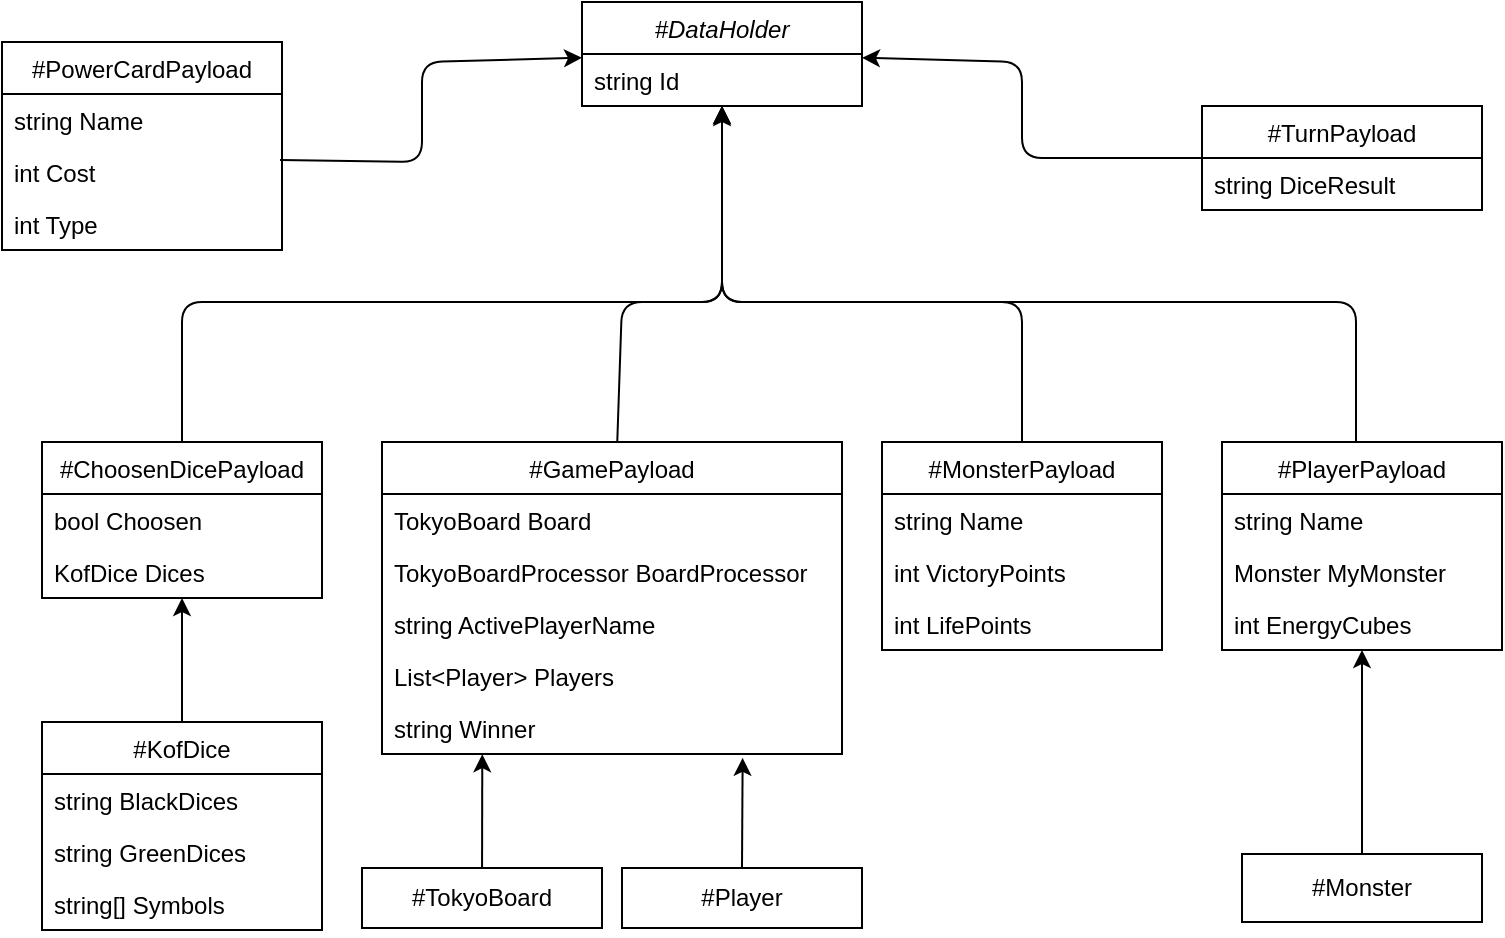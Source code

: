 <mxfile>
    <diagram id="-_Bcv6ZNS8pgz9ajk_WP" name="Page-1">
        <mxGraphModel dx="1178" dy="606" grid="1" gridSize="10" guides="1" tooltips="1" connect="1" arrows="1" fold="1" page="1" pageScale="1" pageWidth="850" pageHeight="1100" math="0" shadow="0">
            <root>
                <mxCell id="0"/>
                <mxCell id="1" parent="0"/>
                <mxCell id="8" value="" style="edgeStyle=none;html=1;entryX=0.5;entryY=0;entryDx=0;entryDy=0;startArrow=classic;startFill=1;endArrow=none;endFill=0;" edge="1" parent="1" source="2" target="9">
                    <mxGeometry relative="1" as="geometry">
                        <mxPoint x="140" y="290" as="targetPoint"/>
                        <Array as="points">
                            <mxPoint x="370" y="220"/>
                            <mxPoint x="100" y="220"/>
                        </Array>
                    </mxGeometry>
                </mxCell>
                <mxCell id="17" value="" style="edgeStyle=none;html=1;startArrow=classic;startFill=1;endArrow=none;endFill=0;" edge="1" parent="1" source="2" target="15">
                    <mxGeometry relative="1" as="geometry">
                        <Array as="points">
                            <mxPoint x="370" y="220"/>
                            <mxPoint x="320" y="220"/>
                        </Array>
                    </mxGeometry>
                </mxCell>
                <mxCell id="20" value="" style="edgeStyle=none;html=1;entryX=0.5;entryY=0;entryDx=0;entryDy=0;startArrow=classic;startFill=1;endArrow=none;endFill=0;" edge="1" parent="1" source="2" target="18">
                    <mxGeometry relative="1" as="geometry">
                        <Array as="points">
                            <mxPoint x="370" y="220"/>
                            <mxPoint x="520" y="220"/>
                        </Array>
                    </mxGeometry>
                </mxCell>
                <mxCell id="24" value="" style="edgeStyle=none;html=1;startArrow=classic;startFill=1;endArrow=none;endFill=0;" edge="1" parent="1">
                    <mxGeometry relative="1" as="geometry">
                        <mxPoint x="370" y="123" as="sourcePoint"/>
                        <mxPoint x="687" y="290" as="targetPoint"/>
                        <Array as="points">
                            <mxPoint x="370" y="220"/>
                            <mxPoint x="687" y="220"/>
                        </Array>
                    </mxGeometry>
                </mxCell>
                <mxCell id="27" value="" style="edgeStyle=none;html=1;entryX=0.993;entryY=0.269;entryDx=0;entryDy=0;startArrow=classic;startFill=1;endArrow=none;endFill=0;entryPerimeter=0;" edge="1" parent="1" source="2" target="46">
                    <mxGeometry relative="1" as="geometry">
                        <Array as="points">
                            <mxPoint x="220" y="100"/>
                            <mxPoint x="220" y="150"/>
                        </Array>
                    </mxGeometry>
                </mxCell>
                <mxCell id="30" value="" style="edgeStyle=none;html=1;startArrow=classic;startFill=1;endArrow=none;endFill=0;" edge="1" parent="1" source="2" target="28">
                    <mxGeometry relative="1" as="geometry">
                        <Array as="points">
                            <mxPoint x="520" y="100"/>
                            <mxPoint x="520" y="148"/>
                        </Array>
                    </mxGeometry>
                </mxCell>
                <mxCell id="2" value="#DataHolder" style="swimlane;fontStyle=2;childLayout=stackLayout;horizontal=1;startSize=26;fillColor=none;horizontalStack=0;resizeParent=1;resizeParentMax=0;resizeLast=0;collapsible=1;marginBottom=0;" vertex="1" parent="1">
                    <mxGeometry x="300" y="70" width="140" height="52" as="geometry"/>
                </mxCell>
                <mxCell id="3" value="string Id" style="text;strokeColor=none;fillColor=none;align=left;verticalAlign=top;spacingLeft=4;spacingRight=4;overflow=hidden;rotatable=0;points=[[0,0.5],[1,0.5]];portConstraint=eastwest;" vertex="1" parent="2">
                    <mxGeometry y="26" width="140" height="26" as="geometry"/>
                </mxCell>
                <mxCell id="51" value="" style="edgeStyle=none;html=1;startArrow=classic;startFill=1;endArrow=none;endFill=0;" edge="1" parent="1" source="9" target="48">
                    <mxGeometry relative="1" as="geometry"/>
                </mxCell>
                <mxCell id="9" value="#ChoosenDicePayload" style="swimlane;fontStyle=0;childLayout=stackLayout;horizontal=1;startSize=26;fillColor=none;horizontalStack=0;resizeParent=1;resizeParentMax=0;resizeLast=0;collapsible=1;marginBottom=0;" vertex="1" parent="1">
                    <mxGeometry x="30" y="290" width="140" height="78" as="geometry"/>
                </mxCell>
                <mxCell id="10" value="bool Choosen" style="text;strokeColor=none;fillColor=none;align=left;verticalAlign=top;spacingLeft=4;spacingRight=4;overflow=hidden;rotatable=0;points=[[0,0.5],[1,0.5]];portConstraint=eastwest;" vertex="1" parent="9">
                    <mxGeometry y="26" width="140" height="26" as="geometry"/>
                </mxCell>
                <mxCell id="11" value="KofDice Dices" style="text;strokeColor=none;fillColor=none;align=left;verticalAlign=top;spacingLeft=4;spacingRight=4;overflow=hidden;rotatable=0;points=[[0,0.5],[1,0.5]];portConstraint=eastwest;" vertex="1" parent="9">
                    <mxGeometry y="52" width="140" height="26" as="geometry"/>
                </mxCell>
                <mxCell id="56" value="" style="edgeStyle=none;html=1;exitX=0.218;exitY=1.004;exitDx=0;exitDy=0;exitPerimeter=0;startArrow=classic;startFill=1;endArrow=none;endFill=0;" edge="1" parent="1" source="37" target="53">
                    <mxGeometry relative="1" as="geometry"/>
                </mxCell>
                <mxCell id="15" value="#GamePayload" style="swimlane;fontStyle=0;childLayout=stackLayout;horizontal=1;startSize=26;fillColor=none;horizontalStack=0;resizeParent=1;resizeParentMax=0;resizeLast=0;collapsible=1;marginBottom=0;" vertex="1" parent="1">
                    <mxGeometry x="200" y="290" width="230" height="156" as="geometry"/>
                </mxCell>
                <mxCell id="16" value="TokyoBoard Board" style="text;strokeColor=none;fillColor=none;align=left;verticalAlign=top;spacingLeft=4;spacingRight=4;overflow=hidden;rotatable=0;points=[[0,0.5],[1,0.5]];portConstraint=eastwest;" vertex="1" parent="15">
                    <mxGeometry y="26" width="230" height="26" as="geometry"/>
                </mxCell>
                <mxCell id="33" value="TokyoBoardProcessor BoardProcessor" style="text;strokeColor=none;fillColor=none;align=left;verticalAlign=top;spacingLeft=4;spacingRight=4;overflow=hidden;rotatable=0;points=[[0,0.5],[1,0.5]];portConstraint=eastwest;" vertex="1" parent="15">
                    <mxGeometry y="52" width="230" height="26" as="geometry"/>
                </mxCell>
                <mxCell id="35" value="string ActivePlayerName" style="text;strokeColor=none;fillColor=none;align=left;verticalAlign=top;spacingLeft=4;spacingRight=4;overflow=hidden;rotatable=0;points=[[0,0.5],[1,0.5]];portConstraint=eastwest;" vertex="1" parent="15">
                    <mxGeometry y="78" width="230" height="26" as="geometry"/>
                </mxCell>
                <mxCell id="36" value="List&lt;Player&gt; Players" style="text;strokeColor=none;fillColor=none;align=left;verticalAlign=top;spacingLeft=4;spacingRight=4;overflow=hidden;rotatable=0;points=[[0,0.5],[1,0.5]];portConstraint=eastwest;" vertex="1" parent="15">
                    <mxGeometry y="104" width="230" height="26" as="geometry"/>
                </mxCell>
                <mxCell id="37" value="string Winner" style="text;strokeColor=none;fillColor=none;align=left;verticalAlign=top;spacingLeft=4;spacingRight=4;overflow=hidden;rotatable=0;points=[[0,0.5],[1,0.5]];portConstraint=eastwest;" vertex="1" parent="15">
                    <mxGeometry y="130" width="230" height="26" as="geometry"/>
                </mxCell>
                <mxCell id="18" value="#MonsterPayload" style="swimlane;fontStyle=0;childLayout=stackLayout;horizontal=1;startSize=26;fillColor=none;horizontalStack=0;resizeParent=1;resizeParentMax=0;resizeLast=0;collapsible=1;marginBottom=0;" vertex="1" parent="1">
                    <mxGeometry x="450" y="290" width="140" height="104" as="geometry"/>
                </mxCell>
                <mxCell id="19" value="string Name" style="text;strokeColor=none;fillColor=none;align=left;verticalAlign=top;spacingLeft=4;spacingRight=4;overflow=hidden;rotatable=0;points=[[0,0.5],[1,0.5]];portConstraint=eastwest;" vertex="1" parent="18">
                    <mxGeometry y="26" width="140" height="26" as="geometry"/>
                </mxCell>
                <mxCell id="38" value="int VictoryPoints" style="text;strokeColor=none;fillColor=none;align=left;verticalAlign=top;spacingLeft=4;spacingRight=4;overflow=hidden;rotatable=0;points=[[0,0.5],[1,0.5]];portConstraint=eastwest;" vertex="1" parent="18">
                    <mxGeometry y="52" width="140" height="26" as="geometry"/>
                </mxCell>
                <mxCell id="39" value="int LifePoints" style="text;strokeColor=none;fillColor=none;align=left;verticalAlign=top;spacingLeft=4;spacingRight=4;overflow=hidden;rotatable=0;points=[[0,0.5],[1,0.5]];portConstraint=eastwest;" vertex="1" parent="18">
                    <mxGeometry y="78" width="140" height="26" as="geometry"/>
                </mxCell>
                <mxCell id="60" value="" style="edgeStyle=none;html=1;startArrow=classic;startFill=1;endArrow=none;endFill=0;" edge="1" parent="1" source="22" target="59">
                    <mxGeometry relative="1" as="geometry"/>
                </mxCell>
                <mxCell id="22" value="#PlayerPayload" style="swimlane;fontStyle=0;childLayout=stackLayout;horizontal=1;startSize=26;fillColor=none;horizontalStack=0;resizeParent=1;resizeParentMax=0;resizeLast=0;collapsible=1;marginBottom=0;" vertex="1" parent="1">
                    <mxGeometry x="620" y="290" width="140" height="104" as="geometry"/>
                </mxCell>
                <mxCell id="23" value="string Name" style="text;strokeColor=none;fillColor=none;align=left;verticalAlign=top;spacingLeft=4;spacingRight=4;overflow=hidden;rotatable=0;points=[[0,0.5],[1,0.5]];portConstraint=eastwest;" vertex="1" parent="22">
                    <mxGeometry y="26" width="140" height="26" as="geometry"/>
                </mxCell>
                <mxCell id="40" value="Monster MyMonster" style="text;strokeColor=none;fillColor=none;align=left;verticalAlign=top;spacingLeft=4;spacingRight=4;overflow=hidden;rotatable=0;points=[[0,0.5],[1,0.5]];portConstraint=eastwest;" vertex="1" parent="22">
                    <mxGeometry y="52" width="140" height="26" as="geometry"/>
                </mxCell>
                <mxCell id="41" value="int EnergyCubes" style="text;strokeColor=none;fillColor=none;align=left;verticalAlign=top;spacingLeft=4;spacingRight=4;overflow=hidden;rotatable=0;points=[[0,0.5],[1,0.5]];portConstraint=eastwest;" vertex="1" parent="22">
                    <mxGeometry y="78" width="140" height="26" as="geometry"/>
                </mxCell>
                <mxCell id="25" value="#PowerCardPayload" style="swimlane;fontStyle=0;childLayout=stackLayout;horizontal=1;startSize=26;fillColor=none;horizontalStack=0;resizeParent=1;resizeParentMax=0;resizeLast=0;collapsible=1;marginBottom=0;" vertex="1" parent="1">
                    <mxGeometry x="10" y="90" width="140" height="104" as="geometry"/>
                </mxCell>
                <mxCell id="26" value="string Name" style="text;strokeColor=none;fillColor=none;align=left;verticalAlign=top;spacingLeft=4;spacingRight=4;overflow=hidden;rotatable=0;points=[[0,0.5],[1,0.5]];portConstraint=eastwest;" vertex="1" parent="25">
                    <mxGeometry y="26" width="140" height="26" as="geometry"/>
                </mxCell>
                <mxCell id="46" value="int Cost" style="text;strokeColor=none;fillColor=none;align=left;verticalAlign=top;spacingLeft=4;spacingRight=4;overflow=hidden;rotatable=0;points=[[0,0.5],[1,0.5]];portConstraint=eastwest;" vertex="1" parent="25">
                    <mxGeometry y="52" width="140" height="26" as="geometry"/>
                </mxCell>
                <mxCell id="47" value="int Type" style="text;strokeColor=none;fillColor=none;align=left;verticalAlign=top;spacingLeft=4;spacingRight=4;overflow=hidden;rotatable=0;points=[[0,0.5],[1,0.5]];portConstraint=eastwest;" vertex="1" parent="25">
                    <mxGeometry y="78" width="140" height="26" as="geometry"/>
                </mxCell>
                <mxCell id="28" value="#TurnPayload" style="swimlane;fontStyle=0;childLayout=stackLayout;horizontal=1;startSize=26;fillColor=none;horizontalStack=0;resizeParent=1;resizeParentMax=0;resizeLast=0;collapsible=1;marginBottom=0;" vertex="1" parent="1">
                    <mxGeometry x="610" y="122" width="140" height="52" as="geometry"/>
                </mxCell>
                <mxCell id="29" value="string DiceResult" style="text;strokeColor=none;fillColor=none;align=left;verticalAlign=top;spacingLeft=4;spacingRight=4;overflow=hidden;rotatable=0;points=[[0,0.5],[1,0.5]];portConstraint=eastwest;" vertex="1" parent="28">
                    <mxGeometry y="26" width="140" height="26" as="geometry"/>
                </mxCell>
                <mxCell id="48" value="#KofDice" style="swimlane;fontStyle=0;childLayout=stackLayout;horizontal=1;startSize=26;fillColor=none;horizontalStack=0;resizeParent=1;resizeParentMax=0;resizeLast=0;collapsible=1;marginBottom=0;" vertex="1" parent="1">
                    <mxGeometry x="30" y="430" width="140" height="104" as="geometry"/>
                </mxCell>
                <mxCell id="49" value="string BlackDices" style="text;strokeColor=none;fillColor=none;align=left;verticalAlign=top;spacingLeft=4;spacingRight=4;overflow=hidden;rotatable=0;points=[[0,0.5],[1,0.5]];portConstraint=eastwest;" vertex="1" parent="48">
                    <mxGeometry y="26" width="140" height="26" as="geometry"/>
                </mxCell>
                <mxCell id="50" value="string GreenDices" style="text;strokeColor=none;fillColor=none;align=left;verticalAlign=top;spacingLeft=4;spacingRight=4;overflow=hidden;rotatable=0;points=[[0,0.5],[1,0.5]];portConstraint=eastwest;" vertex="1" parent="48">
                    <mxGeometry y="52" width="140" height="26" as="geometry"/>
                </mxCell>
                <mxCell id="52" value="string[] Symbols" style="text;strokeColor=none;fillColor=none;align=left;verticalAlign=top;spacingLeft=4;spacingRight=4;overflow=hidden;rotatable=0;points=[[0,0.5],[1,0.5]];portConstraint=eastwest;" vertex="1" parent="48">
                    <mxGeometry y="78" width="140" height="26" as="geometry"/>
                </mxCell>
                <mxCell id="53" value="#TokyoBoard" style="whiteSpace=wrap;html=1;fillColor=none;fontStyle=0;startSize=26;" vertex="1" parent="1">
                    <mxGeometry x="190" y="503" width="120" height="30" as="geometry"/>
                </mxCell>
                <mxCell id="58" style="edgeStyle=none;html=1;exitX=0.5;exitY=0;exitDx=0;exitDy=0;entryX=0.784;entryY=1.074;entryDx=0;entryDy=0;entryPerimeter=0;" edge="1" parent="1" source="57" target="37">
                    <mxGeometry relative="1" as="geometry">
                        <mxPoint x="380" y="450" as="targetPoint"/>
                    </mxGeometry>
                </mxCell>
                <mxCell id="57" value="#Player" style="whiteSpace=wrap;html=1;fillColor=none;fontStyle=0;startSize=26;" vertex="1" parent="1">
                    <mxGeometry x="320" y="503" width="120" height="30" as="geometry"/>
                </mxCell>
                <mxCell id="59" value="#Monster" style="whiteSpace=wrap;html=1;fillColor=none;fontStyle=0;startSize=26;" vertex="1" parent="1">
                    <mxGeometry x="630" y="496" width="120" height="34" as="geometry"/>
                </mxCell>
            </root>
        </mxGraphModel>
    </diagram>
</mxfile>